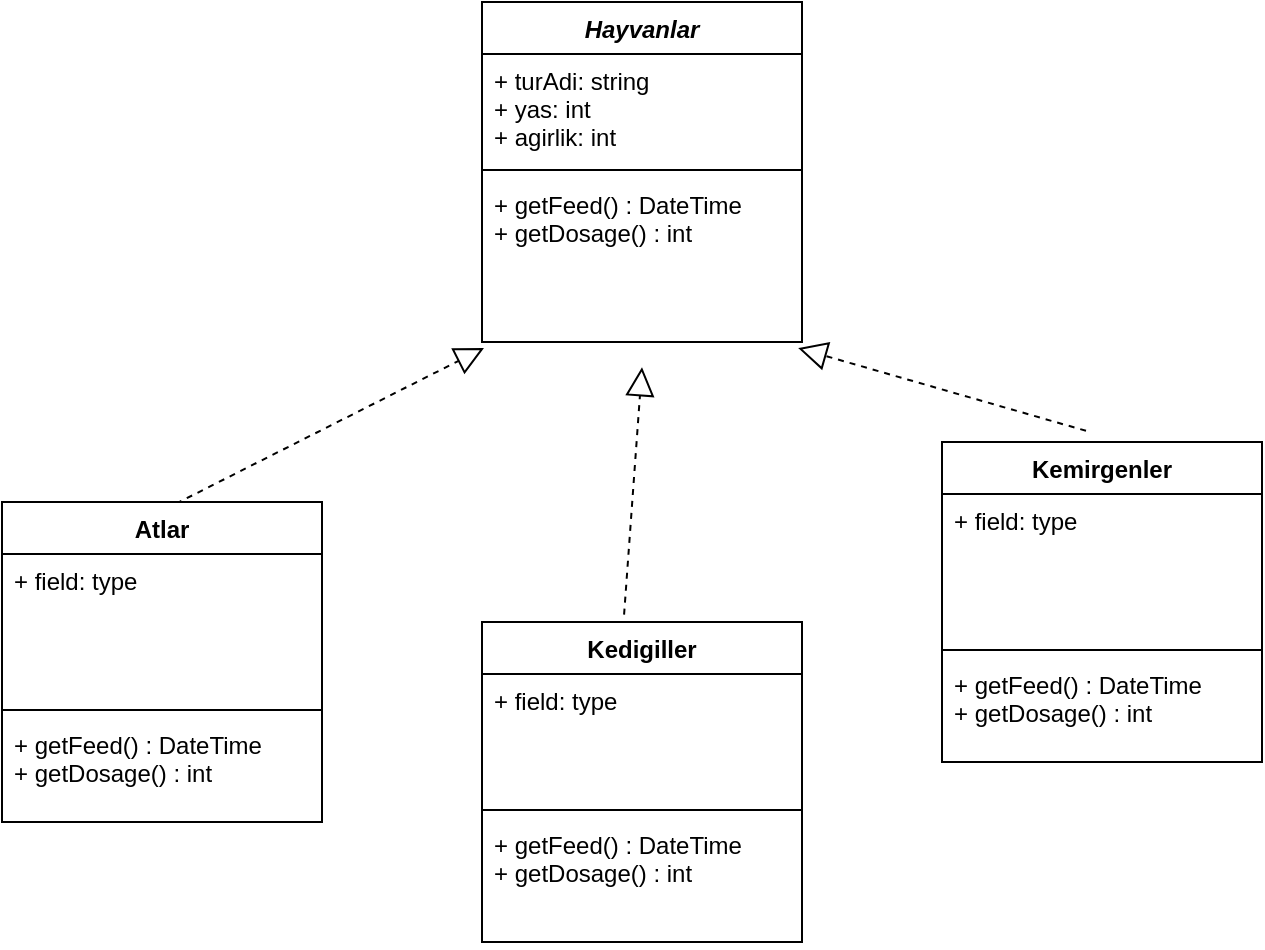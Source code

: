 <mxfile version="16.6.1" type="device"><diagram id="tE2-9SF1tujjwSaHdzFc" name="Page-1"><mxGraphModel dx="1422" dy="762" grid="1" gridSize="10" guides="1" tooltips="1" connect="1" arrows="1" fold="1" page="1" pageScale="1" pageWidth="827" pageHeight="1169" math="0" shadow="0"><root><mxCell id="0"/><mxCell id="1" parent="0"/><mxCell id="9EjIHquS6qxbPhrewsgJ-6" value="Hayvanlar" style="swimlane;fontStyle=3;align=center;verticalAlign=top;childLayout=stackLayout;horizontal=1;startSize=26;horizontalStack=0;resizeParent=1;resizeParentMax=0;resizeLast=0;collapsible=1;marginBottom=0;" vertex="1" parent="1"><mxGeometry x="320" y="60" width="160" height="170" as="geometry"/></mxCell><mxCell id="9EjIHquS6qxbPhrewsgJ-7" value="+ turAdi: string&#10;+ yas: int&#10;+ agirlik: int&#10;&#10;&#10;" style="text;strokeColor=none;fillColor=none;align=left;verticalAlign=top;spacingLeft=4;spacingRight=4;overflow=hidden;rotatable=0;points=[[0,0.5],[1,0.5]];portConstraint=eastwest;" vertex="1" parent="9EjIHquS6qxbPhrewsgJ-6"><mxGeometry y="26" width="160" height="54" as="geometry"/></mxCell><mxCell id="9EjIHquS6qxbPhrewsgJ-8" value="" style="line;strokeWidth=1;fillColor=none;align=left;verticalAlign=middle;spacingTop=-1;spacingLeft=3;spacingRight=3;rotatable=0;labelPosition=right;points=[];portConstraint=eastwest;" vertex="1" parent="9EjIHquS6qxbPhrewsgJ-6"><mxGeometry y="80" width="160" height="8" as="geometry"/></mxCell><mxCell id="9EjIHquS6qxbPhrewsgJ-9" value="+ getFeed() : DateTime&#10;+ getDosage() : int" style="text;strokeColor=none;fillColor=none;align=left;verticalAlign=top;spacingLeft=4;spacingRight=4;overflow=hidden;rotatable=0;points=[[0,0.5],[1,0.5]];portConstraint=eastwest;" vertex="1" parent="9EjIHquS6qxbPhrewsgJ-6"><mxGeometry y="88" width="160" height="82" as="geometry"/></mxCell><mxCell id="9EjIHquS6qxbPhrewsgJ-10" value="Kedigiller" style="swimlane;fontStyle=1;align=center;verticalAlign=top;childLayout=stackLayout;horizontal=1;startSize=26;horizontalStack=0;resizeParent=1;resizeParentMax=0;resizeLast=0;collapsible=1;marginBottom=0;" vertex="1" parent="1"><mxGeometry x="320" y="370" width="160" height="160" as="geometry"/></mxCell><mxCell id="9EjIHquS6qxbPhrewsgJ-11" value="+ field: type" style="text;strokeColor=none;fillColor=none;align=left;verticalAlign=top;spacingLeft=4;spacingRight=4;overflow=hidden;rotatable=0;points=[[0,0.5],[1,0.5]];portConstraint=eastwest;" vertex="1" parent="9EjIHquS6qxbPhrewsgJ-10"><mxGeometry y="26" width="160" height="64" as="geometry"/></mxCell><mxCell id="9EjIHquS6qxbPhrewsgJ-12" value="" style="line;strokeWidth=1;fillColor=none;align=left;verticalAlign=middle;spacingTop=-1;spacingLeft=3;spacingRight=3;rotatable=0;labelPosition=right;points=[];portConstraint=eastwest;" vertex="1" parent="9EjIHquS6qxbPhrewsgJ-10"><mxGeometry y="90" width="160" height="8" as="geometry"/></mxCell><mxCell id="9EjIHquS6qxbPhrewsgJ-13" value="+ getFeed() : DateTime&#10;+ getDosage() : int" style="text;strokeColor=none;fillColor=none;align=left;verticalAlign=top;spacingLeft=4;spacingRight=4;overflow=hidden;rotatable=0;points=[[0,0.5],[1,0.5]];portConstraint=eastwest;" vertex="1" parent="9EjIHquS6qxbPhrewsgJ-10"><mxGeometry y="98" width="160" height="62" as="geometry"/></mxCell><mxCell id="9EjIHquS6qxbPhrewsgJ-18" value="Kemirgenler" style="swimlane;fontStyle=1;align=center;verticalAlign=top;childLayout=stackLayout;horizontal=1;startSize=26;horizontalStack=0;resizeParent=1;resizeParentMax=0;resizeLast=0;collapsible=1;marginBottom=0;" vertex="1" parent="1"><mxGeometry x="550" y="280" width="160" height="160" as="geometry"/></mxCell><mxCell id="9EjIHquS6qxbPhrewsgJ-19" value="+ field: type" style="text;strokeColor=none;fillColor=none;align=left;verticalAlign=top;spacingLeft=4;spacingRight=4;overflow=hidden;rotatable=0;points=[[0,0.5],[1,0.5]];portConstraint=eastwest;" vertex="1" parent="9EjIHquS6qxbPhrewsgJ-18"><mxGeometry y="26" width="160" height="74" as="geometry"/></mxCell><mxCell id="9EjIHquS6qxbPhrewsgJ-20" value="" style="line;strokeWidth=1;fillColor=none;align=left;verticalAlign=middle;spacingTop=-1;spacingLeft=3;spacingRight=3;rotatable=0;labelPosition=right;points=[];portConstraint=eastwest;" vertex="1" parent="9EjIHquS6qxbPhrewsgJ-18"><mxGeometry y="100" width="160" height="8" as="geometry"/></mxCell><mxCell id="9EjIHquS6qxbPhrewsgJ-21" value="+ getFeed() : DateTime&#10;+ getDosage() : int" style="text;strokeColor=none;fillColor=none;align=left;verticalAlign=top;spacingLeft=4;spacingRight=4;overflow=hidden;rotatable=0;points=[[0,0.5],[1,0.5]];portConstraint=eastwest;" vertex="1" parent="9EjIHquS6qxbPhrewsgJ-18"><mxGeometry y="108" width="160" height="52" as="geometry"/></mxCell><mxCell id="9EjIHquS6qxbPhrewsgJ-24" value="" style="endArrow=block;dashed=1;endFill=0;endSize=12;html=1;rounded=0;exitX=0.544;exitY=0.005;exitDx=0;exitDy=0;exitPerimeter=0;entryX=0.006;entryY=1.037;entryDx=0;entryDy=0;entryPerimeter=0;" edge="1" parent="1" source="9EjIHquS6qxbPhrewsgJ-27" target="9EjIHquS6qxbPhrewsgJ-9"><mxGeometry width="160" relative="1" as="geometry"><mxPoint x="172" y="276.412" as="sourcePoint"/><mxPoint x="290" y="260" as="targetPoint"/></mxGeometry></mxCell><mxCell id="9EjIHquS6qxbPhrewsgJ-25" value="" style="endArrow=block;dashed=1;endFill=0;endSize=12;html=1;rounded=0;exitX=0.444;exitY=-0.023;exitDx=0;exitDy=0;exitPerimeter=0;entryX=0.5;entryY=1.154;entryDx=0;entryDy=0;entryPerimeter=0;" edge="1" parent="1" source="9EjIHquS6qxbPhrewsgJ-10" target="9EjIHquS6qxbPhrewsgJ-9"><mxGeometry width="160" relative="1" as="geometry"><mxPoint x="410" y="253.012" as="sourcePoint"/><mxPoint x="606.96" y="120.002" as="targetPoint"/></mxGeometry></mxCell><mxCell id="9EjIHquS6qxbPhrewsgJ-26" value="" style="endArrow=block;dashed=1;endFill=0;endSize=12;html=1;rounded=0;exitX=0.45;exitY=-0.035;exitDx=0;exitDy=0;exitPerimeter=0;entryX=0.988;entryY=1.037;entryDx=0;entryDy=0;entryPerimeter=0;" edge="1" parent="1" source="9EjIHquS6qxbPhrewsgJ-18" target="9EjIHquS6qxbPhrewsgJ-9"><mxGeometry width="160" relative="1" as="geometry"><mxPoint x="550" y="263.012" as="sourcePoint"/><mxPoint x="746.96" y="130.002" as="targetPoint"/></mxGeometry></mxCell><mxCell id="9EjIHquS6qxbPhrewsgJ-27" value="Atlar" style="swimlane;fontStyle=1;align=center;verticalAlign=top;childLayout=stackLayout;horizontal=1;startSize=26;horizontalStack=0;resizeParent=1;resizeParentMax=0;resizeLast=0;collapsible=1;marginBottom=0;" vertex="1" parent="1"><mxGeometry x="80" y="310" width="160" height="160" as="geometry"/></mxCell><mxCell id="9EjIHquS6qxbPhrewsgJ-28" value="+ field: type" style="text;strokeColor=none;fillColor=none;align=left;verticalAlign=top;spacingLeft=4;spacingRight=4;overflow=hidden;rotatable=0;points=[[0,0.5],[1,0.5]];portConstraint=eastwest;" vertex="1" parent="9EjIHquS6qxbPhrewsgJ-27"><mxGeometry y="26" width="160" height="74" as="geometry"/></mxCell><mxCell id="9EjIHquS6qxbPhrewsgJ-29" value="" style="line;strokeWidth=1;fillColor=none;align=left;verticalAlign=middle;spacingTop=-1;spacingLeft=3;spacingRight=3;rotatable=0;labelPosition=right;points=[];portConstraint=eastwest;" vertex="1" parent="9EjIHquS6qxbPhrewsgJ-27"><mxGeometry y="100" width="160" height="8" as="geometry"/></mxCell><mxCell id="9EjIHquS6qxbPhrewsgJ-30" value="+ getFeed() : DateTime&#10;+ getDosage() : int" style="text;strokeColor=none;fillColor=none;align=left;verticalAlign=top;spacingLeft=4;spacingRight=4;overflow=hidden;rotatable=0;points=[[0,0.5],[1,0.5]];portConstraint=eastwest;" vertex="1" parent="9EjIHquS6qxbPhrewsgJ-27"><mxGeometry y="108" width="160" height="52" as="geometry"/></mxCell></root></mxGraphModel></diagram></mxfile>